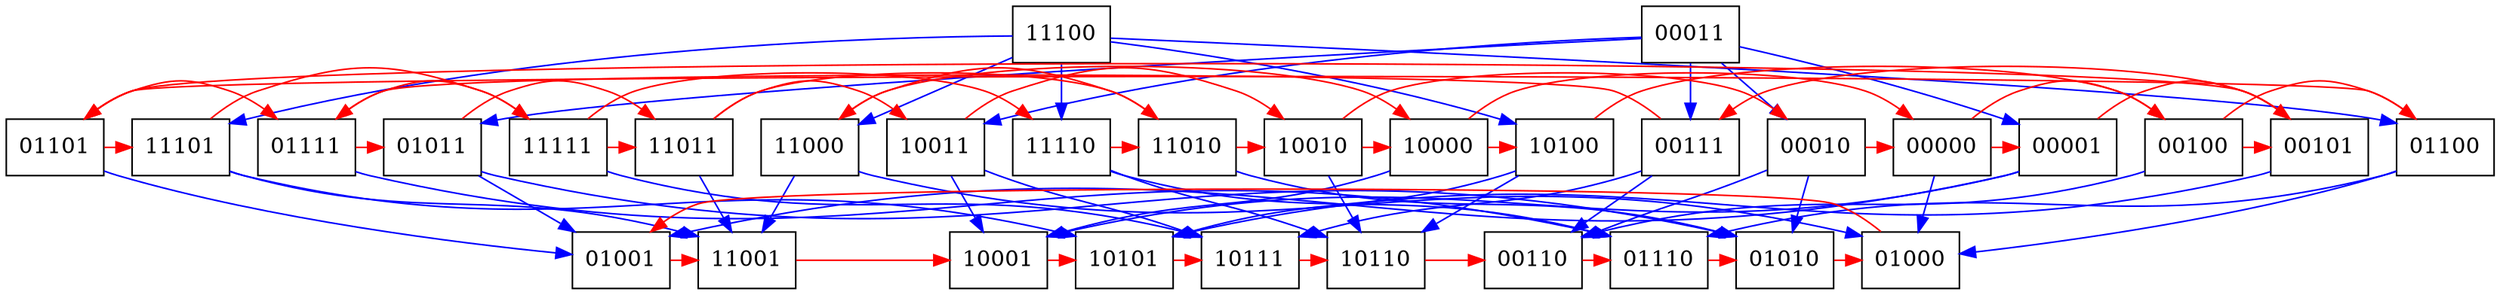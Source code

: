 digraph {
	subgraph level_5 { rank = same; node [shape = box] 00011; 11100};
	subgraph level_3 { rank = same; node [shape = box] 00000; 00001; 00010; 00100; 00101; 00111; 01011; 01100; 01101; 01111; 10000; 10010; 10011; 10100; 11000; 11010; 11011; 11101; 11110; 11111};
	subgraph level_1 { rank = same; node [shape = box] 00110; 01000; 01001; 01010; 01110; 10001; 10101; 10110; 10111; 11001};

	edge [color = red, label = ""] 00000 -> 00001 ;
	edge [color = red, label = ""] 00000 -> 00100 ;
	edge [color = blue, label = ""] 00000 -> 01000 ;
	edge [color = red, label = ""] 00001 -> 00101 ;
	edge [color = blue, label = ""] 00001 -> 01001 ;
	edge [color = blue, label = ""] 00001 -> 10001 ;
	edge [color = red, label = ""] 00010 -> 00000 ;
	edge [color = blue, label = ""] 00010 -> 00110 ;
	edge [color = blue, label = ""] 00010 -> 01010 ;
	edge [color = blue, label = ""] 00011 -> 00001 ;
	edge [color = blue, label = ""] 00011 -> 00010 ;
	edge [color = blue, label = ""] 00011 -> 00111 ;
	edge [color = blue, label = ""] 00011 -> 01011 ;
	edge [color = blue, label = ""] 00011 -> 10011 ;
	edge [color = red, label = ""] 00100 -> 00101 ;
	edge [color = blue, label = ""] 00100 -> 00110 ;
	edge [color = red, label = ""] 00100 -> 01100 ;
	edge [color = red, label = ""] 00101 -> 00111 ;
	edge [color = red, label = ""] 00101 -> 01101 ;
	edge [color = blue, label = ""] 00101 -> 10101 ;
	edge [color = red, label = ""] 00110 -> 01110 ;
	edge [color = blue, label = ""] 00111 -> 00110 ;
	edge [color = red, label = ""] 00111 -> 01111 ;
	edge [color = blue, label = ""] 00111 -> 10111 ;
	edge [color = red, label = ""] 01000 -> 01001 ;
	edge [color = red, label = ""] 01001 -> 11001 ;
	edge [color = red, label = ""] 01010 -> 01000 ;
	edge [color = blue, label = ""] 01011 -> 01001 ;
	edge [color = blue, label = ""] 01011 -> 01010 ;
	edge [color = red, label = ""] 01011 -> 11011 ;
	edge [color = blue, label = ""] 01100 -> 01000 ;
	edge [color = red, label = ""] 01100 -> 01101 ;
	edge [color = blue, label = ""] 01100 -> 01110 ;
	edge [color = blue, label = ""] 01101 -> 01001 ;
	edge [color = red, label = ""] 01101 -> 01111 ;
	edge [color = red, label = ""] 01101 -> 11101 ;
	edge [color = red, label = ""] 01110 -> 01010 ;
	edge [color = red, label = ""] 01111 -> 01011 ;
	edge [color = blue, label = ""] 01111 -> 01110 ;
	edge [color = red, label = ""] 01111 -> 11111 ;
	edge [color = red, label = ""] 10000 -> 00000 ;
	edge [color = blue, label = ""] 10000 -> 10001 ;
	edge [color = red, label = ""] 10000 -> 10100 ;
	edge [color = red, label = ""] 10001 -> 10101 ;
	edge [color = red, label = ""] 10010 -> 00010 ;
	edge [color = red, label = ""] 10010 -> 10000 ;
	edge [color = blue, label = ""] 10010 -> 10110 ;
	edge [color = blue, label = ""] 10011 -> 10001 ;
	edge [color = red, label = ""] 10011 -> 10010 ;
	edge [color = blue, label = ""] 10011 -> 10111 ;
	edge [color = red, label = ""] 10100 -> 00100 ;
	edge [color = blue, label = ""] 10100 -> 10101 ;
	edge [color = blue, label = ""] 10100 -> 10110 ;
	edge [color = red, label = ""] 10101 -> 10111 ;
	edge [color = red, label = ""] 10110 -> 00110 ;
	edge [color = red, label = ""] 10111 -> 10110 ;
	edge [color = blue, label = ""] 11000 -> 01000 ;
	edge [color = red, label = ""] 11000 -> 10000 ;
	edge [color = blue, label = ""] 11000 -> 11001 ;
	edge [color = red, label = ""] 11001 -> 10001 ;
	edge [color = blue, label = ""] 11010 -> 01010 ;
	edge [color = red, label = ""] 11010 -> 10010 ;
	edge [color = red, label = ""] 11010 -> 11000 ;
	edge [color = red, label = ""] 11011 -> 10011 ;
	edge [color = blue, label = ""] 11011 -> 11001 ;
	edge [color = red, label = ""] 11011 -> 11010 ;
	edge [color = blue, label = ""] 11100 -> 01100 ;
	edge [color = blue, label = ""] 11100 -> 10100 ;
	edge [color = blue, label = ""] 11100 -> 11000 ;
	edge [color = blue, label = ""] 11100 -> 11101 ;
	edge [color = blue, label = ""] 11100 -> 11110 ;
	edge [color = blue, label = ""] 11101 -> 10101 ;
	edge [color = blue, label = ""] 11101 -> 11001 ;
	edge [color = red, label = ""] 11101 -> 11111 ;
	edge [color = blue, label = ""] 11110 -> 01110 ;
	edge [color = blue, label = ""] 11110 -> 10110 ;
	edge [color = red, label = ""] 11110 -> 11010 ;
	edge [color = blue, label = ""] 11111 -> 10111 ;
	edge [color = red, label = ""] 11111 -> 11011 ;
	edge [color = red, label = ""] 11111 -> 11110 ;
}